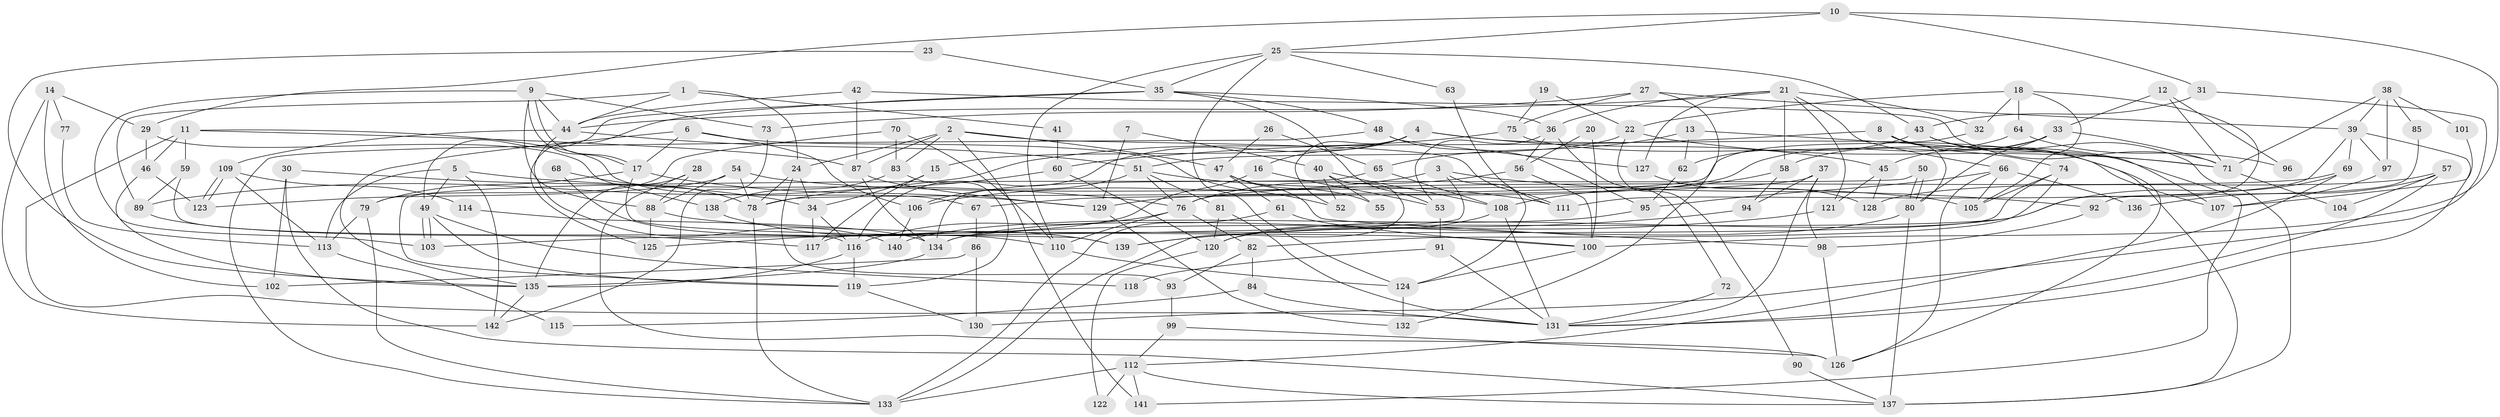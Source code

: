 // Generated by graph-tools (version 1.1) at 2025/15/03/09/25 04:15:14]
// undirected, 142 vertices, 284 edges
graph export_dot {
graph [start="1"]
  node [color=gray90,style=filled];
  1;
  2;
  3;
  4;
  5;
  6;
  7;
  8;
  9;
  10;
  11;
  12;
  13;
  14;
  15;
  16;
  17;
  18;
  19;
  20;
  21;
  22;
  23;
  24;
  25;
  26;
  27;
  28;
  29;
  30;
  31;
  32;
  33;
  34;
  35;
  36;
  37;
  38;
  39;
  40;
  41;
  42;
  43;
  44;
  45;
  46;
  47;
  48;
  49;
  50;
  51;
  52;
  53;
  54;
  55;
  56;
  57;
  58;
  59;
  60;
  61;
  62;
  63;
  64;
  65;
  66;
  67;
  68;
  69;
  70;
  71;
  72;
  73;
  74;
  75;
  76;
  77;
  78;
  79;
  80;
  81;
  82;
  83;
  84;
  85;
  86;
  87;
  88;
  89;
  90;
  91;
  92;
  93;
  94;
  95;
  96;
  97;
  98;
  99;
  100;
  101;
  102;
  103;
  104;
  105;
  106;
  107;
  108;
  109;
  110;
  111;
  112;
  113;
  114;
  115;
  116;
  117;
  118;
  119;
  120;
  121;
  122;
  123;
  124;
  125;
  126;
  127;
  128;
  129;
  130;
  131;
  132;
  133;
  134;
  135;
  136;
  137;
  138;
  139;
  140;
  141;
  142;
  1 -- 89;
  1 -- 44;
  1 -- 24;
  1 -- 41;
  2 -- 141;
  2 -- 24;
  2 -- 47;
  2 -- 83;
  2 -- 87;
  2 -- 111;
  3 -- 106;
  3 -- 124;
  3 -- 92;
  3 -- 103;
  4 -- 116;
  4 -- 52;
  4 -- 15;
  4 -- 16;
  4 -- 45;
  4 -- 107;
  5 -- 76;
  5 -- 49;
  5 -- 113;
  5 -- 142;
  6 -- 17;
  6 -- 135;
  6 -- 52;
  6 -- 106;
  7 -- 129;
  7 -- 40;
  8 -- 60;
  8 -- 137;
  8 -- 74;
  8 -- 80;
  9 -- 103;
  9 -- 17;
  9 -- 17;
  9 -- 44;
  9 -- 73;
  9 -- 88;
  10 -- 25;
  10 -- 31;
  10 -- 29;
  10 -- 100;
  11 -- 59;
  11 -- 87;
  11 -- 46;
  11 -- 67;
  11 -- 131;
  12 -- 33;
  12 -- 71;
  12 -- 96;
  13 -- 65;
  13 -- 62;
  13 -- 71;
  14 -- 142;
  14 -- 29;
  14 -- 77;
  14 -- 102;
  15 -- 117;
  15 -- 34;
  16 -- 125;
  16 -- 53;
  17 -- 79;
  17 -- 129;
  17 -- 139;
  18 -- 105;
  18 -- 22;
  18 -- 32;
  18 -- 64;
  18 -- 120;
  19 -- 22;
  19 -- 75;
  20 -- 100;
  20 -- 56;
  21 -- 36;
  21 -- 58;
  21 -- 32;
  21 -- 44;
  21 -- 66;
  21 -- 121;
  21 -- 127;
  22 -- 71;
  22 -- 51;
  22 -- 90;
  23 -- 35;
  23 -- 135;
  24 -- 78;
  24 -- 34;
  24 -- 93;
  25 -- 35;
  25 -- 124;
  25 -- 43;
  25 -- 63;
  25 -- 110;
  26 -- 65;
  26 -- 47;
  27 -- 132;
  27 -- 39;
  27 -- 73;
  27 -- 75;
  28 -- 135;
  28 -- 126;
  28 -- 88;
  29 -- 46;
  29 -- 138;
  30 -- 137;
  30 -- 34;
  30 -- 102;
  31 -- 130;
  31 -- 43;
  32 -- 78;
  33 -- 80;
  33 -- 71;
  33 -- 45;
  33 -- 58;
  34 -- 116;
  34 -- 117;
  35 -- 48;
  35 -- 36;
  35 -- 49;
  35 -- 53;
  35 -- 125;
  36 -- 56;
  36 -- 53;
  36 -- 72;
  37 -- 131;
  37 -- 94;
  37 -- 67;
  37 -- 98;
  38 -- 39;
  38 -- 71;
  38 -- 85;
  38 -- 97;
  38 -- 101;
  39 -- 111;
  39 -- 69;
  39 -- 97;
  39 -- 131;
  40 -- 133;
  40 -- 108;
  40 -- 52;
  40 -- 55;
  41 -- 60;
  42 -- 87;
  42 -- 44;
  42 -- 71;
  43 -- 126;
  43 -- 62;
  43 -- 137;
  43 -- 141;
  44 -- 51;
  44 -- 109;
  44 -- 140;
  45 -- 121;
  45 -- 128;
  46 -- 135;
  46 -- 123;
  47 -- 61;
  47 -- 55;
  47 -- 98;
  48 -- 133;
  48 -- 95;
  48 -- 127;
  49 -- 103;
  49 -- 103;
  49 -- 118;
  49 -- 119;
  50 -- 119;
  50 -- 80;
  50 -- 80;
  51 -- 76;
  51 -- 81;
  51 -- 106;
  51 -- 111;
  53 -- 91;
  54 -- 123;
  54 -- 88;
  54 -- 78;
  54 -- 105;
  56 -- 100;
  56 -- 76;
  57 -- 128;
  57 -- 131;
  57 -- 104;
  57 -- 136;
  58 -- 108;
  58 -- 94;
  59 -- 89;
  59 -- 116;
  60 -- 78;
  60 -- 120;
  61 -- 100;
  61 -- 133;
  62 -- 95;
  63 -- 111;
  64 -- 129;
  64 -- 96;
  65 -- 134;
  65 -- 108;
  66 -- 105;
  66 -- 95;
  66 -- 126;
  66 -- 136;
  67 -- 86;
  68 -- 110;
  68 -- 78;
  69 -- 76;
  69 -- 134;
  69 -- 112;
  70 -- 83;
  70 -- 79;
  70 -- 110;
  71 -- 104;
  72 -- 131;
  73 -- 142;
  74 -- 82;
  74 -- 105;
  74 -- 117;
  75 -- 107;
  75 -- 89;
  76 -- 110;
  76 -- 116;
  76 -- 82;
  77 -- 113;
  78 -- 133;
  79 -- 113;
  79 -- 133;
  80 -- 134;
  80 -- 137;
  81 -- 131;
  81 -- 120;
  82 -- 93;
  82 -- 84;
  83 -- 138;
  83 -- 119;
  84 -- 131;
  84 -- 115;
  85 -- 92;
  86 -- 102;
  86 -- 130;
  87 -- 134;
  87 -- 129;
  88 -- 100;
  88 -- 125;
  89 -- 117;
  90 -- 137;
  91 -- 131;
  91 -- 118;
  92 -- 98;
  93 -- 99;
  94 -- 139;
  95 -- 140;
  97 -- 107;
  98 -- 126;
  99 -- 112;
  99 -- 126;
  100 -- 124;
  101 -- 107;
  106 -- 140;
  108 -- 131;
  108 -- 120;
  109 -- 123;
  109 -- 123;
  109 -- 113;
  109 -- 114;
  110 -- 124;
  112 -- 137;
  112 -- 122;
  112 -- 133;
  112 -- 141;
  113 -- 115;
  114 -- 134;
  116 -- 119;
  116 -- 135;
  119 -- 130;
  120 -- 122;
  121 -- 139;
  124 -- 132;
  127 -- 128;
  129 -- 132;
  134 -- 135;
  135 -- 142;
  138 -- 139;
}
